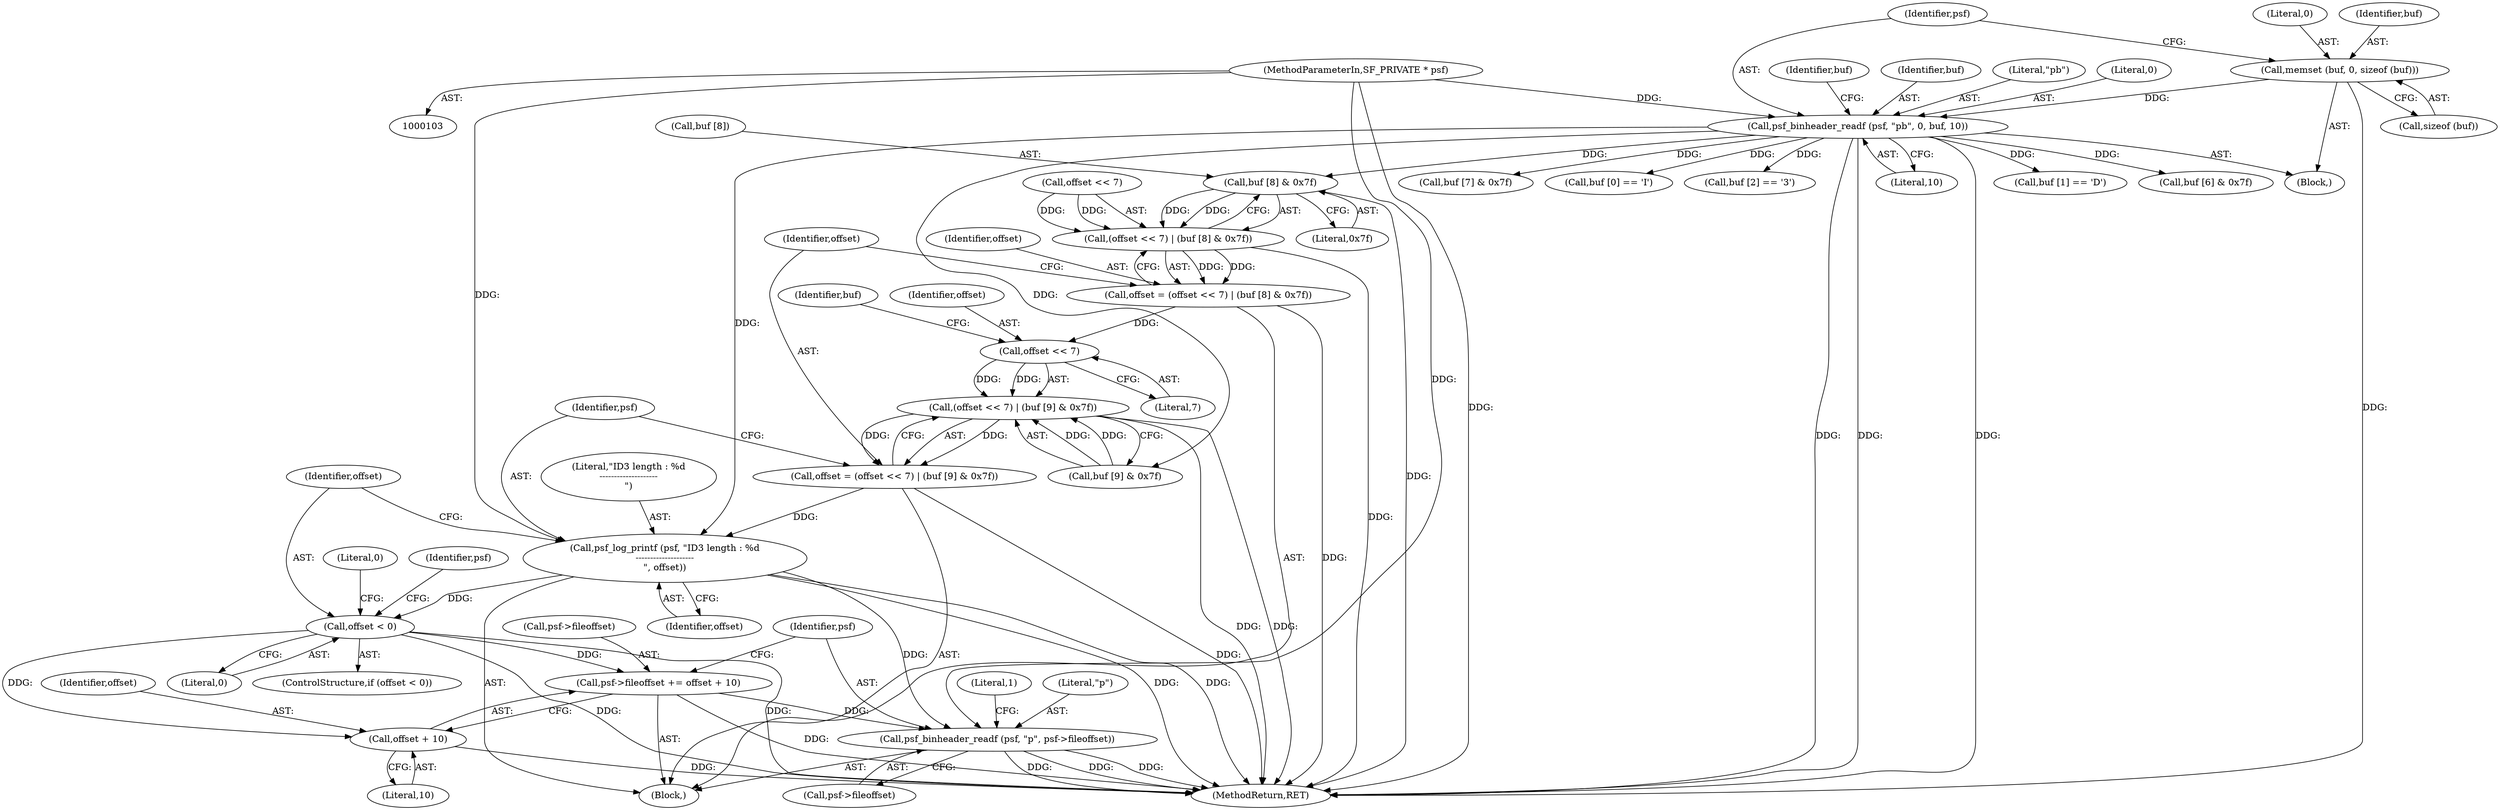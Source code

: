 digraph "0_libsndfile_f457b7b5ecfe91697ed01cfc825772c4d8de1236@array" {
"1000162" [label="(Call,buf [8] & 0x7f)"];
"1000112" [label="(Call,psf_binheader_readf (psf, \"pb\", 0, buf, 10))"];
"1000104" [label="(MethodParameterIn,SF_PRIVATE * psf)"];
"1000107" [label="(Call,memset (buf, 0, sizeof (buf)))"];
"1000158" [label="(Call,(offset << 7) | (buf [8] & 0x7f))"];
"1000156" [label="(Call,offset = (offset << 7) | (buf [8] & 0x7f))"];
"1000170" [label="(Call,offset << 7)"];
"1000169" [label="(Call,(offset << 7) | (buf [9] & 0x7f))"];
"1000167" [label="(Call,offset = (offset << 7) | (buf [9] & 0x7f))"];
"1000178" [label="(Call,psf_log_printf (psf, \"ID3 length : %d\n--------------------\n\", offset))"];
"1000183" [label="(Call,offset < 0)"];
"1000188" [label="(Call,psf->fileoffset += offset + 10)"];
"1000195" [label="(Call,psf_binheader_readf (psf, \"p\", psf->fileoffset))"];
"1000192" [label="(Call,offset + 10)"];
"1000108" [label="(Identifier,buf)"];
"1000116" [label="(Identifier,buf)"];
"1000189" [label="(Call,psf->fileoffset)"];
"1000184" [label="(Identifier,offset)"];
"1000109" [label="(Literal,0)"];
"1000117" [label="(Literal,10)"];
"1000170" [label="(Call,offset << 7)"];
"1000182" [label="(ControlStructure,if (offset < 0))"];
"1000179" [label="(Identifier,psf)"];
"1000163" [label="(Call,buf [8])"];
"1000151" [label="(Call,buf [7] & 0x7f)"];
"1000114" [label="(Literal,\"pb\")"];
"1000157" [label="(Identifier,offset)"];
"1000197" [label="(Literal,\"p\")"];
"1000136" [label="(Block,)"];
"1000167" [label="(Call,offset = (offset << 7) | (buf [9] & 0x7f))"];
"1000120" [label="(Call,buf [0] == 'I')"];
"1000115" [label="(Literal,0)"];
"1000110" [label="(Call,sizeof (buf))"];
"1000180" [label="(Literal,\"ID3 length : %d\n--------------------\n\")"];
"1000166" [label="(Literal,0x7f)"];
"1000196" [label="(Identifier,psf)"];
"1000194" [label="(Literal,10)"];
"1000205" [label="(MethodReturn,RET)"];
"1000113" [label="(Identifier,psf)"];
"1000178" [label="(Call,psf_log_printf (psf, \"ID3 length : %d\n--------------------\n\", offset))"];
"1000193" [label="(Identifier,offset)"];
"1000173" [label="(Call,buf [9] & 0x7f)"];
"1000190" [label="(Identifier,psf)"];
"1000156" [label="(Call,offset = (offset << 7) | (buf [8] & 0x7f))"];
"1000168" [label="(Identifier,offset)"];
"1000131" [label="(Call,buf [2] == '3')"];
"1000187" [label="(Literal,0)"];
"1000112" [label="(Call,psf_binheader_readf (psf, \"pb\", 0, buf, 10))"];
"1000159" [label="(Call,offset << 7)"];
"1000175" [label="(Identifier,buf)"];
"1000172" [label="(Literal,7)"];
"1000198" [label="(Call,psf->fileoffset)"];
"1000192" [label="(Call,offset + 10)"];
"1000183" [label="(Call,offset < 0)"];
"1000158" [label="(Call,(offset << 7) | (buf [8] & 0x7f))"];
"1000195" [label="(Call,psf_binheader_readf (psf, \"p\", psf->fileoffset))"];
"1000107" [label="(Call,memset (buf, 0, sizeof (buf)))"];
"1000185" [label="(Literal,0)"];
"1000181" [label="(Identifier,offset)"];
"1000171" [label="(Identifier,offset)"];
"1000122" [label="(Identifier,buf)"];
"1000162" [label="(Call,buf [8] & 0x7f)"];
"1000169" [label="(Call,(offset << 7) | (buf [9] & 0x7f))"];
"1000202" [label="(Literal,1)"];
"1000126" [label="(Call,buf [1] == 'D')"];
"1000104" [label="(MethodParameterIn,SF_PRIVATE * psf)"];
"1000105" [label="(Block,)"];
"1000140" [label="(Call,buf [6] & 0x7f)"];
"1000188" [label="(Call,psf->fileoffset += offset + 10)"];
"1000162" -> "1000158"  [label="AST: "];
"1000162" -> "1000166"  [label="CFG: "];
"1000163" -> "1000162"  [label="AST: "];
"1000166" -> "1000162"  [label="AST: "];
"1000158" -> "1000162"  [label="CFG: "];
"1000162" -> "1000205"  [label="DDG: "];
"1000162" -> "1000158"  [label="DDG: "];
"1000162" -> "1000158"  [label="DDG: "];
"1000112" -> "1000162"  [label="DDG: "];
"1000112" -> "1000105"  [label="AST: "];
"1000112" -> "1000117"  [label="CFG: "];
"1000113" -> "1000112"  [label="AST: "];
"1000114" -> "1000112"  [label="AST: "];
"1000115" -> "1000112"  [label="AST: "];
"1000116" -> "1000112"  [label="AST: "];
"1000117" -> "1000112"  [label="AST: "];
"1000122" -> "1000112"  [label="CFG: "];
"1000112" -> "1000205"  [label="DDG: "];
"1000112" -> "1000205"  [label="DDG: "];
"1000112" -> "1000205"  [label="DDG: "];
"1000104" -> "1000112"  [label="DDG: "];
"1000107" -> "1000112"  [label="DDG: "];
"1000112" -> "1000120"  [label="DDG: "];
"1000112" -> "1000126"  [label="DDG: "];
"1000112" -> "1000131"  [label="DDG: "];
"1000112" -> "1000140"  [label="DDG: "];
"1000112" -> "1000151"  [label="DDG: "];
"1000112" -> "1000173"  [label="DDG: "];
"1000112" -> "1000178"  [label="DDG: "];
"1000104" -> "1000103"  [label="AST: "];
"1000104" -> "1000205"  [label="DDG: "];
"1000104" -> "1000178"  [label="DDG: "];
"1000104" -> "1000195"  [label="DDG: "];
"1000107" -> "1000105"  [label="AST: "];
"1000107" -> "1000110"  [label="CFG: "];
"1000108" -> "1000107"  [label="AST: "];
"1000109" -> "1000107"  [label="AST: "];
"1000110" -> "1000107"  [label="AST: "];
"1000113" -> "1000107"  [label="CFG: "];
"1000107" -> "1000205"  [label="DDG: "];
"1000158" -> "1000156"  [label="AST: "];
"1000159" -> "1000158"  [label="AST: "];
"1000156" -> "1000158"  [label="CFG: "];
"1000158" -> "1000205"  [label="DDG: "];
"1000158" -> "1000156"  [label="DDG: "];
"1000158" -> "1000156"  [label="DDG: "];
"1000159" -> "1000158"  [label="DDG: "];
"1000159" -> "1000158"  [label="DDG: "];
"1000156" -> "1000136"  [label="AST: "];
"1000157" -> "1000156"  [label="AST: "];
"1000168" -> "1000156"  [label="CFG: "];
"1000156" -> "1000205"  [label="DDG: "];
"1000156" -> "1000170"  [label="DDG: "];
"1000170" -> "1000169"  [label="AST: "];
"1000170" -> "1000172"  [label="CFG: "];
"1000171" -> "1000170"  [label="AST: "];
"1000172" -> "1000170"  [label="AST: "];
"1000175" -> "1000170"  [label="CFG: "];
"1000170" -> "1000169"  [label="DDG: "];
"1000170" -> "1000169"  [label="DDG: "];
"1000169" -> "1000167"  [label="AST: "];
"1000169" -> "1000173"  [label="CFG: "];
"1000173" -> "1000169"  [label="AST: "];
"1000167" -> "1000169"  [label="CFG: "];
"1000169" -> "1000205"  [label="DDG: "];
"1000169" -> "1000205"  [label="DDG: "];
"1000169" -> "1000167"  [label="DDG: "];
"1000169" -> "1000167"  [label="DDG: "];
"1000173" -> "1000169"  [label="DDG: "];
"1000173" -> "1000169"  [label="DDG: "];
"1000167" -> "1000136"  [label="AST: "];
"1000168" -> "1000167"  [label="AST: "];
"1000179" -> "1000167"  [label="CFG: "];
"1000167" -> "1000205"  [label="DDG: "];
"1000167" -> "1000178"  [label="DDG: "];
"1000178" -> "1000136"  [label="AST: "];
"1000178" -> "1000181"  [label="CFG: "];
"1000179" -> "1000178"  [label="AST: "];
"1000180" -> "1000178"  [label="AST: "];
"1000181" -> "1000178"  [label="AST: "];
"1000184" -> "1000178"  [label="CFG: "];
"1000178" -> "1000205"  [label="DDG: "];
"1000178" -> "1000205"  [label="DDG: "];
"1000178" -> "1000183"  [label="DDG: "];
"1000178" -> "1000195"  [label="DDG: "];
"1000183" -> "1000182"  [label="AST: "];
"1000183" -> "1000185"  [label="CFG: "];
"1000184" -> "1000183"  [label="AST: "];
"1000185" -> "1000183"  [label="AST: "];
"1000187" -> "1000183"  [label="CFG: "];
"1000190" -> "1000183"  [label="CFG: "];
"1000183" -> "1000205"  [label="DDG: "];
"1000183" -> "1000205"  [label="DDG: "];
"1000183" -> "1000188"  [label="DDG: "];
"1000183" -> "1000192"  [label="DDG: "];
"1000188" -> "1000136"  [label="AST: "];
"1000188" -> "1000192"  [label="CFG: "];
"1000189" -> "1000188"  [label="AST: "];
"1000192" -> "1000188"  [label="AST: "];
"1000196" -> "1000188"  [label="CFG: "];
"1000188" -> "1000205"  [label="DDG: "];
"1000188" -> "1000195"  [label="DDG: "];
"1000195" -> "1000136"  [label="AST: "];
"1000195" -> "1000198"  [label="CFG: "];
"1000196" -> "1000195"  [label="AST: "];
"1000197" -> "1000195"  [label="AST: "];
"1000198" -> "1000195"  [label="AST: "];
"1000202" -> "1000195"  [label="CFG: "];
"1000195" -> "1000205"  [label="DDG: "];
"1000195" -> "1000205"  [label="DDG: "];
"1000195" -> "1000205"  [label="DDG: "];
"1000192" -> "1000194"  [label="CFG: "];
"1000193" -> "1000192"  [label="AST: "];
"1000194" -> "1000192"  [label="AST: "];
"1000192" -> "1000205"  [label="DDG: "];
}
